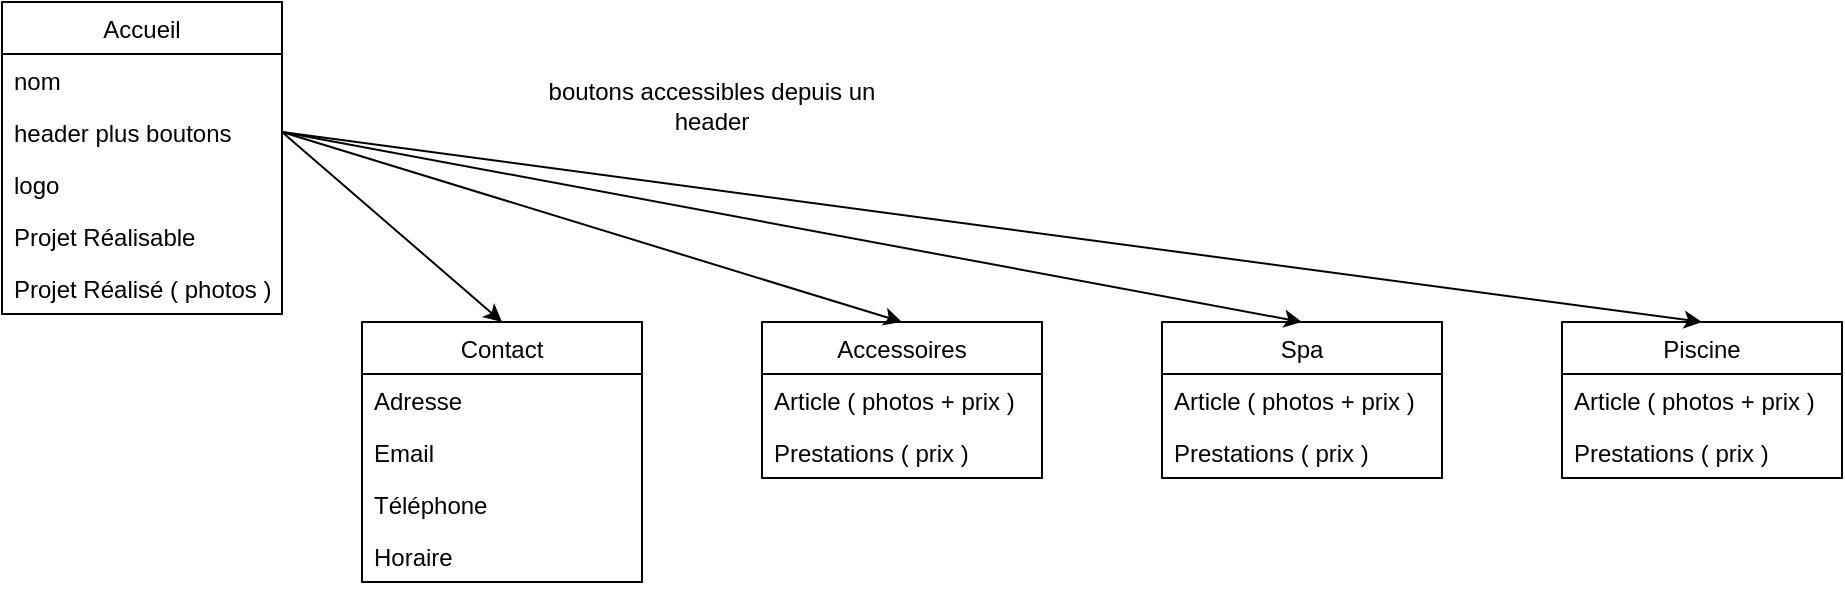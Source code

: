 <mxfile version="13.3.5" type="github">
  <diagram id="E7Fy_pzYwv4jRCHZ6-9r" name="Page-1">
    <mxGraphModel dx="1385" dy="635" grid="1" gridSize="10" guides="1" tooltips="1" connect="1" arrows="1" fold="1" page="1" pageScale="1" pageWidth="850" pageHeight="1100" math="0" shadow="0">
      <root>
        <mxCell id="0" />
        <mxCell id="1" parent="0" />
        <mxCell id="l9Y7AACZOuSQQeHcxf8G-1" value="" style="endArrow=classic;html=1;entryX=0.5;entryY=0;entryDx=0;entryDy=0;exitX=1;exitY=0.5;exitDx=0;exitDy=0;" parent="1" source="l9Y7AACZOuSQQeHcxf8G-7" target="l9Y7AACZOuSQQeHcxf8G-8" edge="1">
          <mxGeometry width="50" height="50" relative="1" as="geometry">
            <mxPoint x="220" y="150" as="sourcePoint" />
            <mxPoint x="160" y="280" as="targetPoint" />
          </mxGeometry>
        </mxCell>
        <mxCell id="l9Y7AACZOuSQQeHcxf8G-3" value="" style="endArrow=classic;html=1;exitX=1;exitY=0.5;exitDx=0;exitDy=0;entryX=0.5;entryY=0;entryDx=0;entryDy=0;" parent="1" source="l9Y7AACZOuSQQeHcxf8G-7" target="l9Y7AACZOuSQQeHcxf8G-16" edge="1">
          <mxGeometry width="50" height="50" relative="1" as="geometry">
            <mxPoint x="320" y="410" as="sourcePoint" />
            <mxPoint x="410" y="130" as="targetPoint" />
          </mxGeometry>
        </mxCell>
        <mxCell id="l9Y7AACZOuSQQeHcxf8G-4" value="Accueil" style="swimlane;fontStyle=0;childLayout=stackLayout;horizontal=1;startSize=26;fillColor=none;horizontalStack=0;resizeParent=1;resizeParentMax=0;resizeLast=0;collapsible=1;marginBottom=0;" parent="1" vertex="1">
          <mxGeometry x="20" y="80" width="140" height="156" as="geometry" />
        </mxCell>
        <mxCell id="l9Y7AACZOuSQQeHcxf8G-5" value="nom" style="text;strokeColor=none;fillColor=none;align=left;verticalAlign=top;spacingLeft=4;spacingRight=4;overflow=hidden;rotatable=0;points=[[0,0.5],[1,0.5]];portConstraint=eastwest;" parent="l9Y7AACZOuSQQeHcxf8G-4" vertex="1">
          <mxGeometry y="26" width="140" height="26" as="geometry" />
        </mxCell>
        <mxCell id="l9Y7AACZOuSQQeHcxf8G-7" value="header plus boutons" style="text;strokeColor=none;fillColor=none;align=left;verticalAlign=top;spacingLeft=4;spacingRight=4;overflow=hidden;rotatable=0;points=[[0,0.5],[1,0.5]];portConstraint=eastwest;" parent="l9Y7AACZOuSQQeHcxf8G-4" vertex="1">
          <mxGeometry y="52" width="140" height="26" as="geometry" />
        </mxCell>
        <mxCell id="l9Y7AACZOuSQQeHcxf8G-6" value="logo" style="text;strokeColor=none;fillColor=none;align=left;verticalAlign=top;spacingLeft=4;spacingRight=4;overflow=hidden;rotatable=0;points=[[0,0.5],[1,0.5]];portConstraint=eastwest;" parent="l9Y7AACZOuSQQeHcxf8G-4" vertex="1">
          <mxGeometry y="78" width="140" height="26" as="geometry" />
        </mxCell>
        <mxCell id="l9Y7AACZOuSQQeHcxf8G-14" value="Projet Réalisable" style="text;strokeColor=none;fillColor=none;align=left;verticalAlign=top;spacingLeft=4;spacingRight=4;overflow=hidden;rotatable=0;points=[[0,0.5],[1,0.5]];portConstraint=eastwest;" parent="l9Y7AACZOuSQQeHcxf8G-4" vertex="1">
          <mxGeometry y="104" width="140" height="26" as="geometry" />
        </mxCell>
        <mxCell id="l9Y7AACZOuSQQeHcxf8G-15" value="Projet Réalisé ( photos )" style="text;strokeColor=none;fillColor=none;align=left;verticalAlign=top;spacingLeft=4;spacingRight=4;overflow=hidden;rotatable=0;points=[[0,0.5],[1,0.5]];portConstraint=eastwest;" parent="l9Y7AACZOuSQQeHcxf8G-4" vertex="1">
          <mxGeometry y="130" width="140" height="26" as="geometry" />
        </mxCell>
        <mxCell id="uUDCE4IGmKqZh_piMigt-2" value="boutons accessibles depuis un header" style="text;html=1;strokeColor=none;fillColor=none;align=center;verticalAlign=middle;whiteSpace=wrap;rounded=0;" vertex="1" parent="1">
          <mxGeometry x="280" y="120" width="190" height="24" as="geometry" />
        </mxCell>
        <mxCell id="l9Y7AACZOuSQQeHcxf8G-8" value="Contact" style="swimlane;fontStyle=0;childLayout=stackLayout;horizontal=1;startSize=26;fillColor=none;horizontalStack=0;resizeParent=1;resizeParentMax=0;resizeLast=0;collapsible=1;marginBottom=0;" parent="1" vertex="1">
          <mxGeometry x="200" y="240" width="140" height="130" as="geometry" />
        </mxCell>
        <mxCell id="l9Y7AACZOuSQQeHcxf8G-9" value="Adresse" style="text;strokeColor=none;fillColor=none;align=left;verticalAlign=top;spacingLeft=4;spacingRight=4;overflow=hidden;rotatable=0;points=[[0,0.5],[1,0.5]];portConstraint=eastwest;" parent="l9Y7AACZOuSQQeHcxf8G-8" vertex="1">
          <mxGeometry y="26" width="140" height="26" as="geometry" />
        </mxCell>
        <mxCell id="l9Y7AACZOuSQQeHcxf8G-10" value="Email" style="text;strokeColor=none;fillColor=none;align=left;verticalAlign=top;spacingLeft=4;spacingRight=4;overflow=hidden;rotatable=0;points=[[0,0.5],[1,0.5]];portConstraint=eastwest;" parent="l9Y7AACZOuSQQeHcxf8G-8" vertex="1">
          <mxGeometry y="52" width="140" height="26" as="geometry" />
        </mxCell>
        <mxCell id="l9Y7AACZOuSQQeHcxf8G-11" value="Téléphone" style="text;strokeColor=none;fillColor=none;align=left;verticalAlign=top;spacingLeft=4;spacingRight=4;overflow=hidden;rotatable=0;points=[[0,0.5],[1,0.5]];portConstraint=eastwest;" parent="l9Y7AACZOuSQQeHcxf8G-8" vertex="1">
          <mxGeometry y="78" width="140" height="26" as="geometry" />
        </mxCell>
        <mxCell id="l9Y7AACZOuSQQeHcxf8G-12" value="Horaire" style="text;strokeColor=none;fillColor=none;align=left;verticalAlign=top;spacingLeft=4;spacingRight=4;overflow=hidden;rotatable=0;points=[[0,0.5],[1,0.5]];portConstraint=eastwest;" parent="l9Y7AACZOuSQQeHcxf8G-8" vertex="1">
          <mxGeometry y="104" width="140" height="26" as="geometry" />
        </mxCell>
        <mxCell id="uUDCE4IGmKqZh_piMigt-3" value="Spa" style="swimlane;fontStyle=0;childLayout=stackLayout;horizontal=1;startSize=26;fillColor=none;horizontalStack=0;resizeParent=1;resizeParentMax=0;resizeLast=0;collapsible=1;marginBottom=0;" vertex="1" parent="1">
          <mxGeometry x="600" y="240" width="140" height="78" as="geometry" />
        </mxCell>
        <mxCell id="uUDCE4IGmKqZh_piMigt-4" value="Article ( photos + prix )" style="text;strokeColor=none;fillColor=none;align=left;verticalAlign=top;spacingLeft=4;spacingRight=4;overflow=hidden;rotatable=0;points=[[0,0.5],[1,0.5]];portConstraint=eastwest;" vertex="1" parent="uUDCE4IGmKqZh_piMigt-3">
          <mxGeometry y="26" width="140" height="26" as="geometry" />
        </mxCell>
        <mxCell id="uUDCE4IGmKqZh_piMigt-5" value="Prestations ( prix )" style="text;strokeColor=none;fillColor=none;align=left;verticalAlign=top;spacingLeft=4;spacingRight=4;overflow=hidden;rotatable=0;points=[[0,0.5],[1,0.5]];portConstraint=eastwest;" vertex="1" parent="uUDCE4IGmKqZh_piMigt-3">
          <mxGeometry y="52" width="140" height="26" as="geometry" />
        </mxCell>
        <mxCell id="l9Y7AACZOuSQQeHcxf8G-16" value="Accessoires" style="swimlane;fontStyle=0;childLayout=stackLayout;horizontal=1;startSize=26;fillColor=none;horizontalStack=0;resizeParent=1;resizeParentMax=0;resizeLast=0;collapsible=1;marginBottom=0;" parent="1" vertex="1">
          <mxGeometry x="400" y="240" width="140" height="78" as="geometry" />
        </mxCell>
        <mxCell id="l9Y7AACZOuSQQeHcxf8G-17" value="Article ( photos + prix )" style="text;strokeColor=none;fillColor=none;align=left;verticalAlign=top;spacingLeft=4;spacingRight=4;overflow=hidden;rotatable=0;points=[[0,0.5],[1,0.5]];portConstraint=eastwest;" parent="l9Y7AACZOuSQQeHcxf8G-16" vertex="1">
          <mxGeometry y="26" width="140" height="26" as="geometry" />
        </mxCell>
        <mxCell id="l9Y7AACZOuSQQeHcxf8G-18" value="Prestations ( prix )" style="text;strokeColor=none;fillColor=none;align=left;verticalAlign=top;spacingLeft=4;spacingRight=4;overflow=hidden;rotatable=0;points=[[0,0.5],[1,0.5]];portConstraint=eastwest;" parent="l9Y7AACZOuSQQeHcxf8G-16" vertex="1">
          <mxGeometry y="52" width="140" height="26" as="geometry" />
        </mxCell>
        <mxCell id="uUDCE4IGmKqZh_piMigt-6" value="Piscine" style="swimlane;fontStyle=0;childLayout=stackLayout;horizontal=1;startSize=26;fillColor=none;horizontalStack=0;resizeParent=1;resizeParentMax=0;resizeLast=0;collapsible=1;marginBottom=0;" vertex="1" parent="1">
          <mxGeometry x="800" y="240" width="140" height="78" as="geometry" />
        </mxCell>
        <mxCell id="uUDCE4IGmKqZh_piMigt-7" value="Article ( photos + prix )" style="text;strokeColor=none;fillColor=none;align=left;verticalAlign=top;spacingLeft=4;spacingRight=4;overflow=hidden;rotatable=0;points=[[0,0.5],[1,0.5]];portConstraint=eastwest;" vertex="1" parent="uUDCE4IGmKqZh_piMigt-6">
          <mxGeometry y="26" width="140" height="26" as="geometry" />
        </mxCell>
        <mxCell id="uUDCE4IGmKqZh_piMigt-8" value="Prestations ( prix )" style="text;strokeColor=none;fillColor=none;align=left;verticalAlign=top;spacingLeft=4;spacingRight=4;overflow=hidden;rotatable=0;points=[[0,0.5],[1,0.5]];portConstraint=eastwest;" vertex="1" parent="uUDCE4IGmKqZh_piMigt-6">
          <mxGeometry y="52" width="140" height="26" as="geometry" />
        </mxCell>
        <mxCell id="uUDCE4IGmKqZh_piMigt-9" value="" style="endArrow=classic;html=1;exitX=1;exitY=0.5;exitDx=0;exitDy=0;entryX=0.5;entryY=0;entryDx=0;entryDy=0;" edge="1" parent="1" source="l9Y7AACZOuSQQeHcxf8G-7" target="uUDCE4IGmKqZh_piMigt-3">
          <mxGeometry width="50" height="50" relative="1" as="geometry">
            <mxPoint x="180" y="130" as="sourcePoint" />
            <mxPoint x="490" y="225" as="targetPoint" />
          </mxGeometry>
        </mxCell>
        <mxCell id="uUDCE4IGmKqZh_piMigt-10" value="" style="endArrow=classic;html=1;exitX=1;exitY=0.5;exitDx=0;exitDy=0;entryX=0.5;entryY=0;entryDx=0;entryDy=0;" edge="1" parent="1" source="l9Y7AACZOuSQQeHcxf8G-7" target="uUDCE4IGmKqZh_piMigt-6">
          <mxGeometry width="50" height="50" relative="1" as="geometry">
            <mxPoint x="180" y="165" as="sourcePoint" />
            <mxPoint x="490" y="260" as="targetPoint" />
          </mxGeometry>
        </mxCell>
      </root>
    </mxGraphModel>
  </diagram>
</mxfile>
